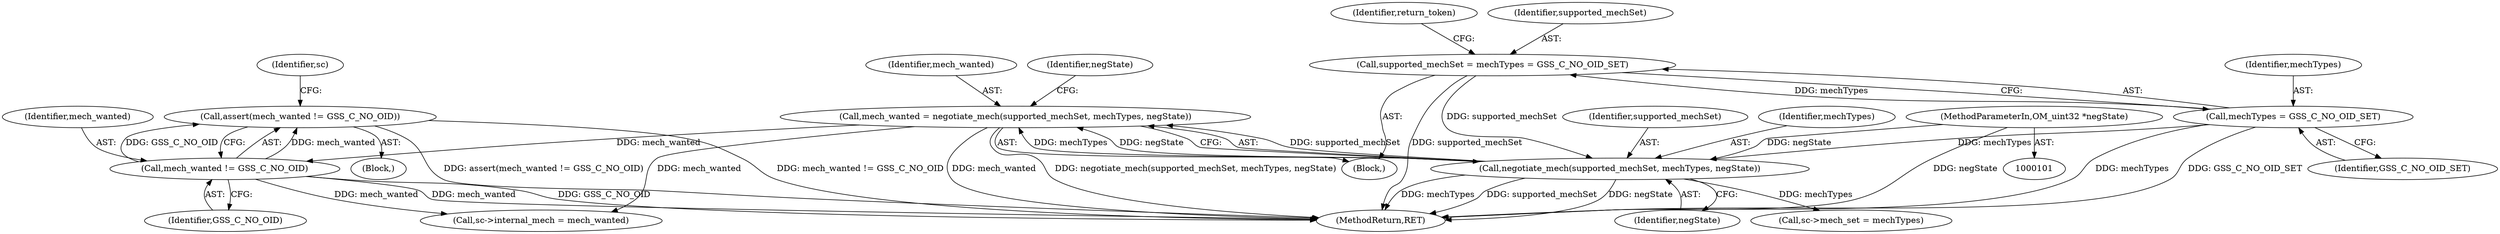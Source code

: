 digraph "0_krb5_b51b33f2bc5d1497ddf5bd107f791c101695000d_0@API" {
"1000230" [label="(Call,assert(mech_wanted != GSS_C_NO_OID))"];
"1000231" [label="(Call,mech_wanted != GSS_C_NO_OID)"];
"1000196" [label="(Call,mech_wanted = negotiate_mech(supported_mechSet, mechTypes, negState))"];
"1000198" [label="(Call,negotiate_mech(supported_mechSet, mechTypes, negState))"];
"1000142" [label="(Call,supported_mechSet = mechTypes = GSS_C_NO_OID_SET)"];
"1000144" [label="(Call,mechTypes = GSS_C_NO_OID_SET)"];
"1000108" [label="(MethodParameterIn,OM_uint32 *negState)"];
"1000108" [label="(MethodParameterIn,OM_uint32 *negState)"];
"1000142" [label="(Call,supported_mechSet = mechTypes = GSS_C_NO_OID_SET)"];
"1000199" [label="(Identifier,supported_mechSet)"];
"1000145" [label="(Identifier,mechTypes)"];
"1000232" [label="(Identifier,mech_wanted)"];
"1000197" [label="(Identifier,mech_wanted)"];
"1000251" [label="(Call,sc->mech_set = mechTypes)"];
"1000110" [label="(Block,)"];
"1000144" [label="(Call,mechTypes = GSS_C_NO_OID_SET)"];
"1000196" [label="(Call,mech_wanted = negotiate_mech(supported_mechSet, mechTypes, negState))"];
"1000205" [label="(Identifier,negState)"];
"1000240" [label="(Identifier,sc)"];
"1000230" [label="(Call,assert(mech_wanted != GSS_C_NO_OID))"];
"1000200" [label="(Identifier,mechTypes)"];
"1000149" [label="(Identifier,return_token)"];
"1000231" [label="(Call,mech_wanted != GSS_C_NO_OID)"];
"1000222" [label="(Block,)"];
"1000259" [label="(Call,sc->internal_mech = mech_wanted)"];
"1000198" [label="(Call,negotiate_mech(supported_mechSet, mechTypes, negState))"];
"1000201" [label="(Identifier,negState)"];
"1000233" [label="(Identifier,GSS_C_NO_OID)"];
"1000331" [label="(MethodReturn,RET)"];
"1000143" [label="(Identifier,supported_mechSet)"];
"1000146" [label="(Identifier,GSS_C_NO_OID_SET)"];
"1000230" -> "1000222"  [label="AST: "];
"1000230" -> "1000231"  [label="CFG: "];
"1000231" -> "1000230"  [label="AST: "];
"1000240" -> "1000230"  [label="CFG: "];
"1000230" -> "1000331"  [label="DDG: mech_wanted != GSS_C_NO_OID"];
"1000230" -> "1000331"  [label="DDG: assert(mech_wanted != GSS_C_NO_OID)"];
"1000231" -> "1000230"  [label="DDG: mech_wanted"];
"1000231" -> "1000230"  [label="DDG: GSS_C_NO_OID"];
"1000231" -> "1000233"  [label="CFG: "];
"1000232" -> "1000231"  [label="AST: "];
"1000233" -> "1000231"  [label="AST: "];
"1000231" -> "1000331"  [label="DDG: GSS_C_NO_OID"];
"1000231" -> "1000331"  [label="DDG: mech_wanted"];
"1000196" -> "1000231"  [label="DDG: mech_wanted"];
"1000231" -> "1000259"  [label="DDG: mech_wanted"];
"1000196" -> "1000110"  [label="AST: "];
"1000196" -> "1000198"  [label="CFG: "];
"1000197" -> "1000196"  [label="AST: "];
"1000198" -> "1000196"  [label="AST: "];
"1000205" -> "1000196"  [label="CFG: "];
"1000196" -> "1000331"  [label="DDG: mech_wanted"];
"1000196" -> "1000331"  [label="DDG: negotiate_mech(supported_mechSet, mechTypes, negState)"];
"1000198" -> "1000196"  [label="DDG: supported_mechSet"];
"1000198" -> "1000196"  [label="DDG: mechTypes"];
"1000198" -> "1000196"  [label="DDG: negState"];
"1000196" -> "1000259"  [label="DDG: mech_wanted"];
"1000198" -> "1000201"  [label="CFG: "];
"1000199" -> "1000198"  [label="AST: "];
"1000200" -> "1000198"  [label="AST: "];
"1000201" -> "1000198"  [label="AST: "];
"1000198" -> "1000331"  [label="DDG: negState"];
"1000198" -> "1000331"  [label="DDG: mechTypes"];
"1000198" -> "1000331"  [label="DDG: supported_mechSet"];
"1000142" -> "1000198"  [label="DDG: supported_mechSet"];
"1000144" -> "1000198"  [label="DDG: mechTypes"];
"1000108" -> "1000198"  [label="DDG: negState"];
"1000198" -> "1000251"  [label="DDG: mechTypes"];
"1000142" -> "1000110"  [label="AST: "];
"1000142" -> "1000144"  [label="CFG: "];
"1000143" -> "1000142"  [label="AST: "];
"1000144" -> "1000142"  [label="AST: "];
"1000149" -> "1000142"  [label="CFG: "];
"1000142" -> "1000331"  [label="DDG: supported_mechSet"];
"1000144" -> "1000142"  [label="DDG: mechTypes"];
"1000144" -> "1000146"  [label="CFG: "];
"1000145" -> "1000144"  [label="AST: "];
"1000146" -> "1000144"  [label="AST: "];
"1000144" -> "1000331"  [label="DDG: mechTypes"];
"1000144" -> "1000331"  [label="DDG: GSS_C_NO_OID_SET"];
"1000108" -> "1000101"  [label="AST: "];
"1000108" -> "1000331"  [label="DDG: negState"];
}
